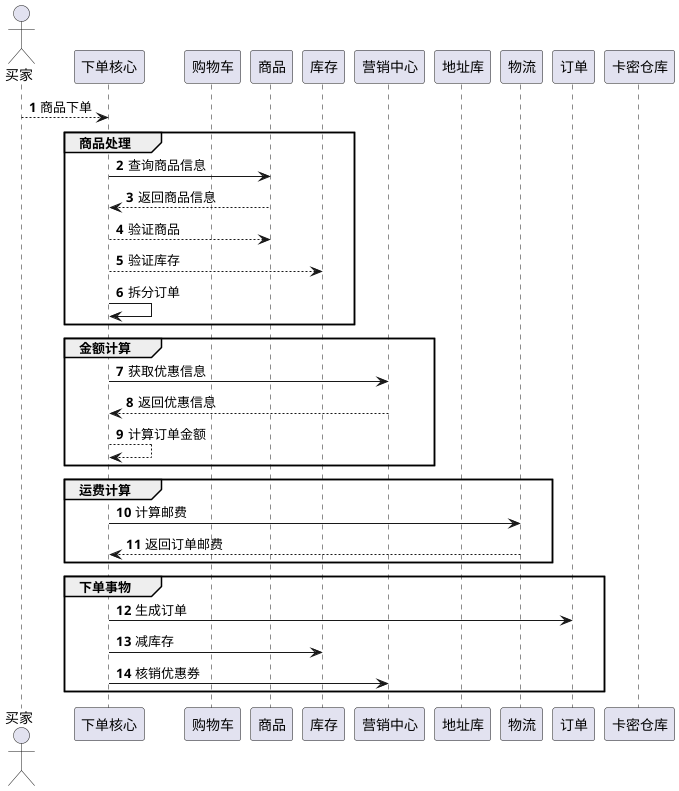@startuml
'https://plantuml.com/sequence-diagram

autonumber

actor 买家

participant 下单核心

participant 购物车

participant 商品

participant 库存

participant 营销中心

participant 地址库

participant 物流

participant 订单

participant 卡密仓库








买家 --> 下单核心: 商品下单

group 商品处理
下单核心 -> 商品: 查询商品信息
商品 --> 下单核心: 返回商品信息

下单核心 --> 商品: 验证商品
下单核心 --> 库存: 验证库存

下单核心 -> 下单核心: 拆分订单

end


group 金额计算


下单核心 -> 营销中心: 获取优惠信息

营销中心 --> 下单核心: 返回优惠信息

下单核心 --> 下单核心: 计算订单金额
end

group 运费计算

下单核心 -> 物流 : 计算邮费

物流 --> 下单核心: 返回订单邮费
end



group 下单事物
下单核心-> 订单: 生成订单

下单核心-> 库存: 减库存

下单核心-> 营销中心: 核销优惠券
end











@enduml
